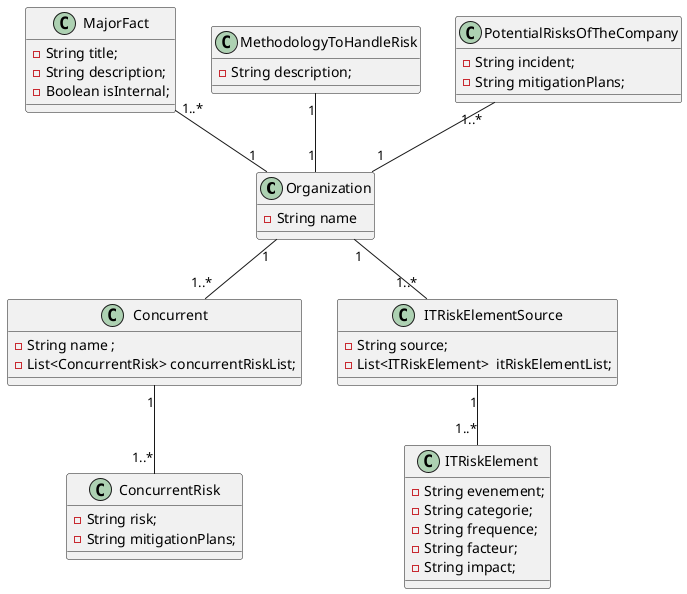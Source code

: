 @startuml


class Organization {
     -String name
}

class Concurrent {
    - String name ;
    - List<ConcurrentRisk> concurrentRiskList;
    }
 class ConcurrentRisk {
    - String risk;
    -  String mitigationPlans;

    }

class ITRiskElement {

    - String evenement;
    - String categorie;
    - String frequence;
    - String facteur;
    - String impact;
    }

class ITRiskElementSource {
    - String source;
    - List<ITRiskElement>  itRiskElementList;
}

class MajorFact {
    - String title;
    -  String description;
    -  Boolean isInternal;
}



class MethodologyToHandleRisk {
    -  String description;
}


class PotentialRisksOfTheCompany {
    - String incident;
    -  String mitigationPlans;
}

MethodologyToHandleRisk "1" -- "1" Organization
PotentialRisksOfTheCompany "1..*" -- "1" Organization
MajorFact "1..*" -- "1" Organization
Organization "1" -- "1..*" ITRiskElementSource
ITRiskElementSource "1" -- "1..*" ITRiskElement
Organization "1" -- "1..*" Concurrent
Concurrent "1" -- "1..*" ConcurrentRisk

@enduml